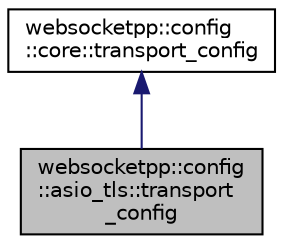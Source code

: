digraph "websocketpp::config::asio_tls::transport_config"
{
  edge [fontname="Helvetica",fontsize="10",labelfontname="Helvetica",labelfontsize="10"];
  node [fontname="Helvetica",fontsize="10",shape=record];
  Node2 [label="websocketpp::config\l::asio_tls::transport\l_config",height=0.2,width=0.4,color="black", fillcolor="grey75", style="filled", fontcolor="black"];
  Node3 -> Node2 [dir="back",color="midnightblue",fontsize="10",style="solid"];
  Node3 [label="websocketpp::config\l::core::transport_config",height=0.2,width=0.4,color="black", fillcolor="white", style="filled",URL="$structwebsocketpp_1_1config_1_1core_1_1transport__config.html"];
}
